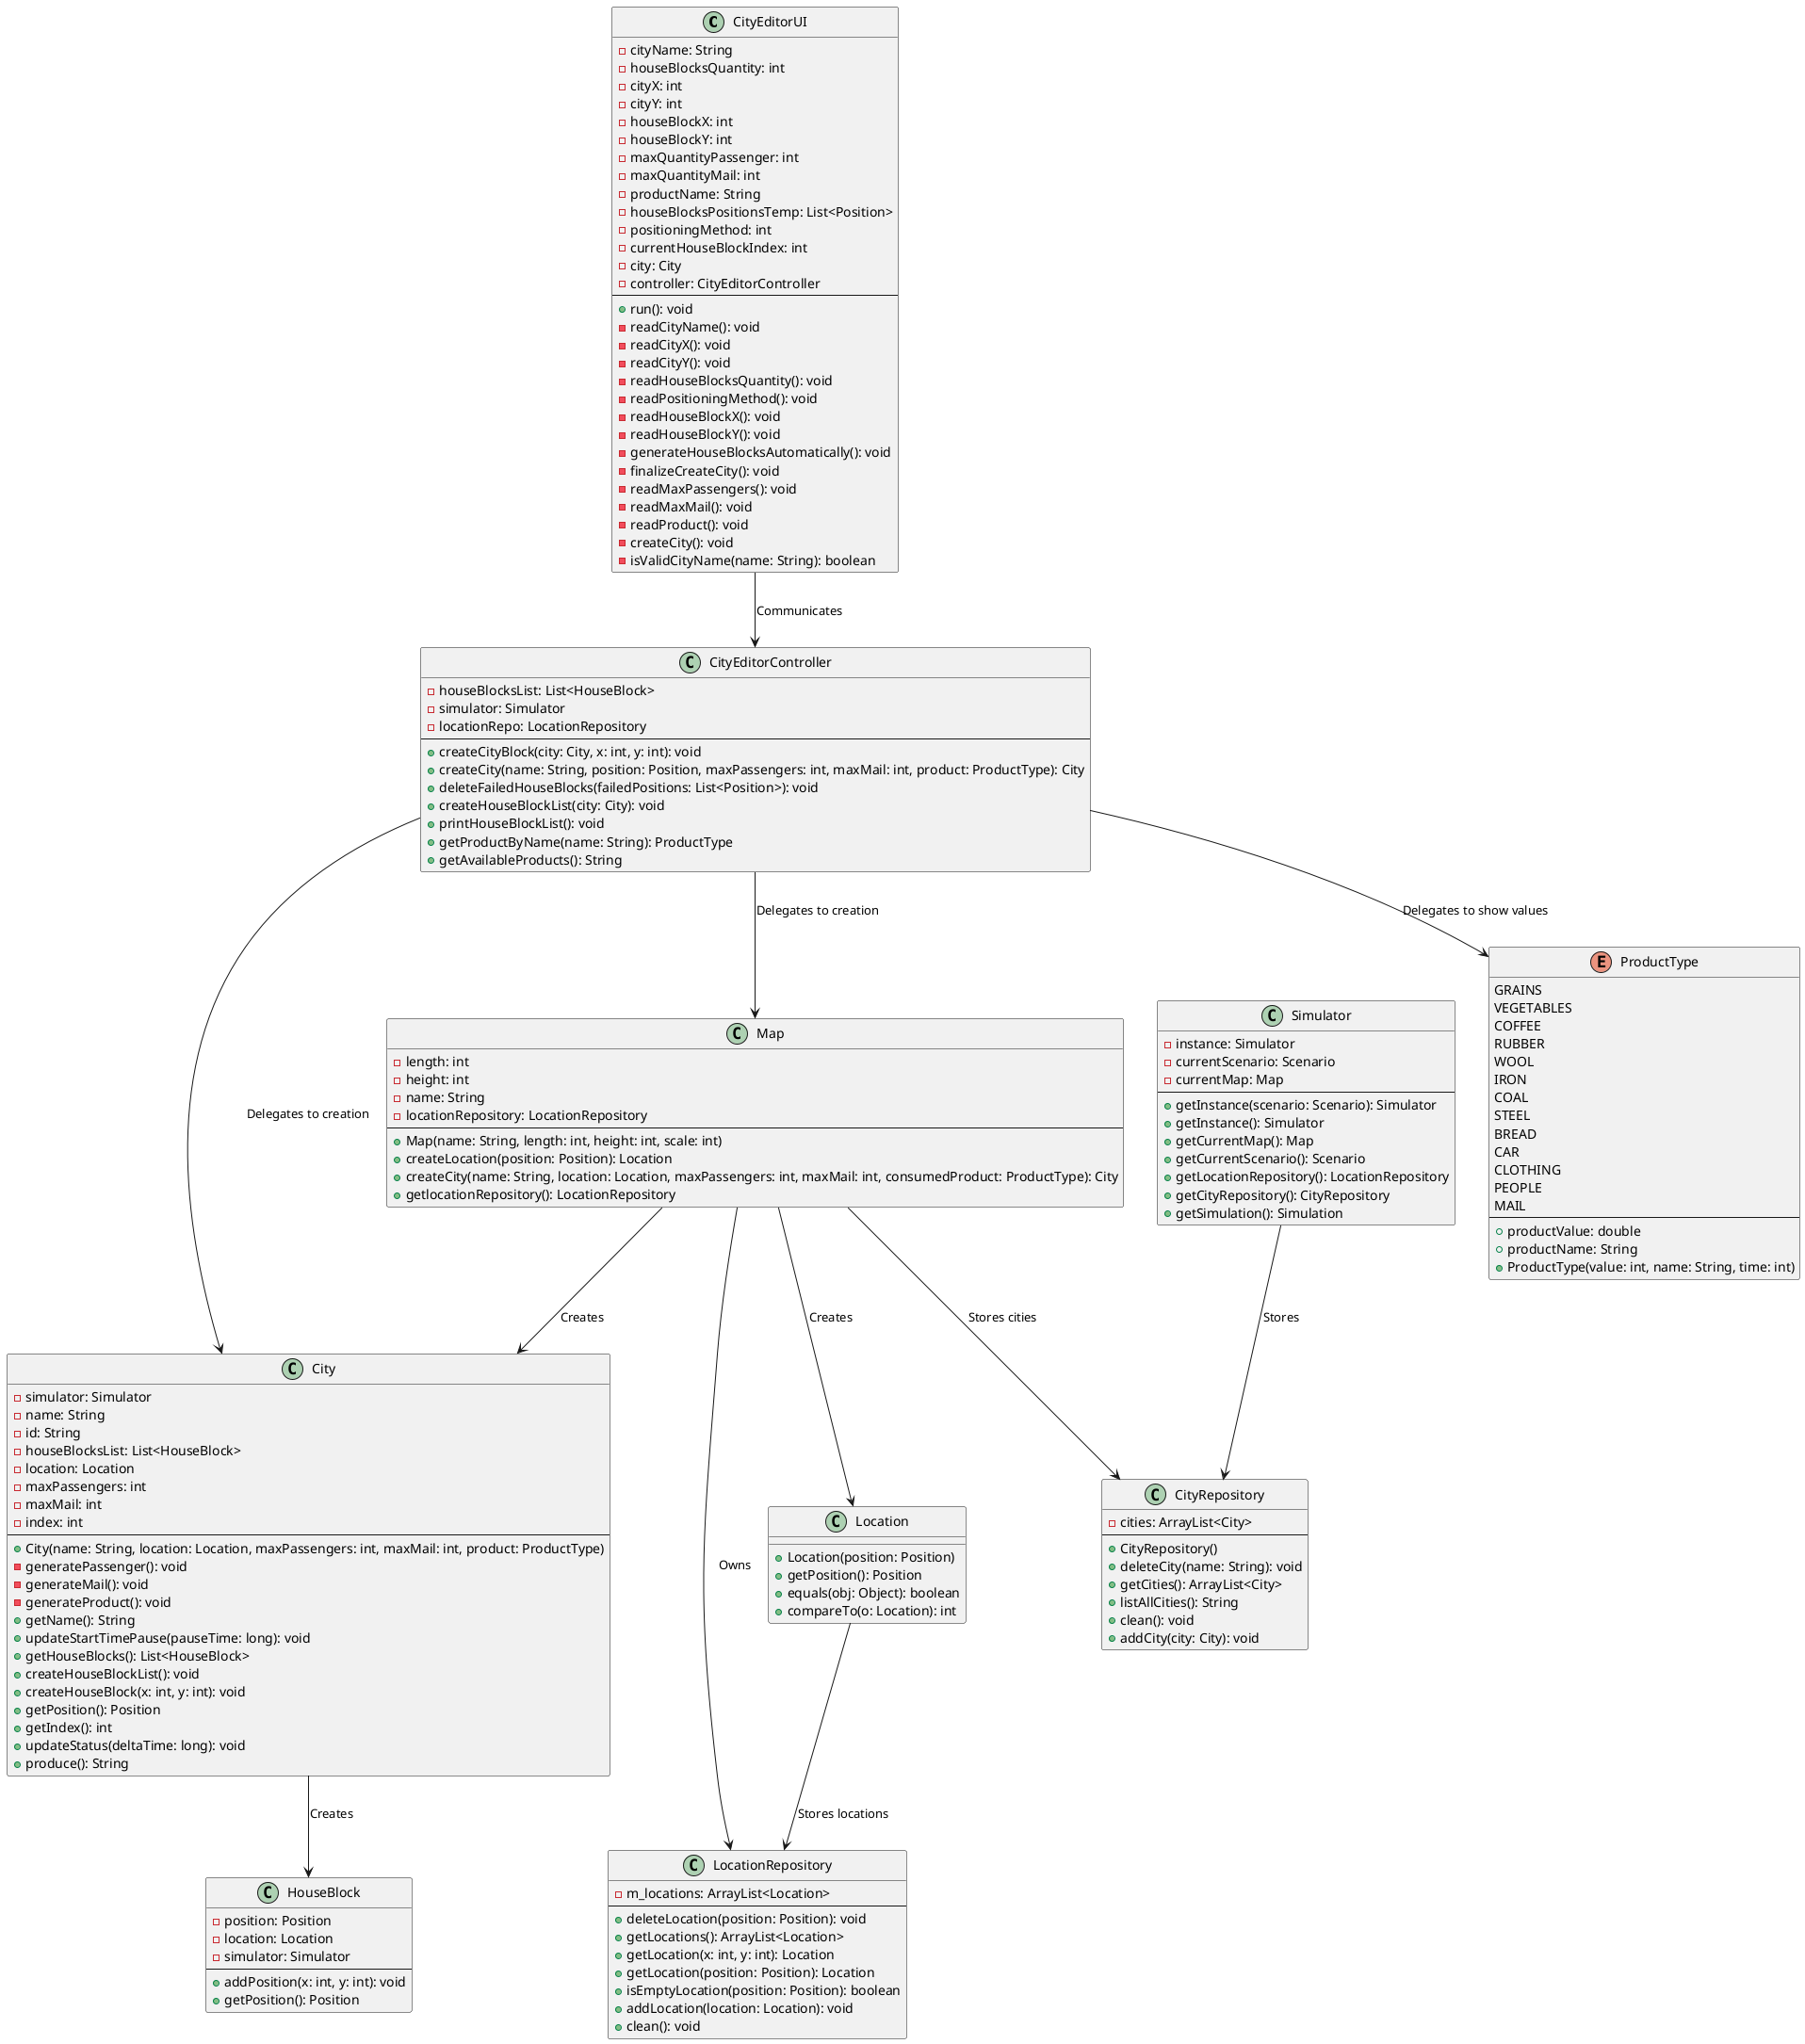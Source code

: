 @startuml

class CityEditorUI {
    - cityName: String
    - houseBlocksQuantity: int
    - cityX: int
    - cityY: int
    - houseBlockX: int
    - houseBlockY: int
    - maxQuantityPassenger: int
    - maxQuantityMail: int
    - productName: String
    - houseBlocksPositionsTemp: List<Position>
    - positioningMethod: int
    - currentHouseBlockIndex: int
    - city: City
    - controller: CityEditorController
    --
    + run(): void
    - readCityName(): void
    - readCityX(): void
    - readCityY(): void
    - readHouseBlocksQuantity(): void
    - readPositioningMethod(): void
    - readHouseBlockX(): void
    - readHouseBlockY(): void
    - generateHouseBlocksAutomatically(): void
    - finalizeCreateCity(): void
    - readMaxPassengers(): void
    - readMaxMail(): void
    - readProduct(): void
    - createCity(): void
    - isValidCityName(name: String): boolean
}

class CityEditorController {
    - houseBlocksList: List<HouseBlock>
    - simulator: Simulator
    - locationRepo: LocationRepository
    --
    + createCityBlock(city: City, x: int, y: int): void
    + createCity(name: String, position: Position, maxPassengers: int, maxMail: int, product: ProductType): City
    + deleteFailedHouseBlocks(failedPositions: List<Position>): void
    + createHouseBlockList(city: City): void
    + printHouseBlockList(): void
    + getProductByName(name: String): ProductType
    + getAvailableProducts(): String
}

class HouseBlock {
    - position: Position
    - location: Location
    - simulator: Simulator
    --
    + addPosition(x: int, y: int): void
    + getPosition(): Position
}

class Simulator {
    - instance: Simulator
    - currentScenario: Scenario
    - currentMap: Map
    --
    + getInstance(scenario: Scenario): Simulator
    + getInstance(): Simulator
    + getCurrentMap(): Map
    + getCurrentScenario(): Scenario
    + getLocationRepository(): LocationRepository
    + getCityRepository(): CityRepository
    + getSimulation(): Simulation
}

class LocationRepository {
    - m_locations: ArrayList<Location>
    --
    + deleteLocation(position: Position): void
    + getLocations(): ArrayList<Location>
    + getLocation(x: int, y: int): Location
    + getLocation(position: Position): Location
    + isEmptyLocation(position: Position): boolean
    + addLocation(location: Location): void
    + clean(): void
}

class City {
    - simulator: Simulator
    - name: String
    - id: String
    - houseBlocksList: List<HouseBlock>
    - location: Location
    - maxPassengers: int
    - maxMail: int
    - index: int
    --
    + City(name: String, location: Location, maxPassengers: int, maxMail: int, product: ProductType)
    - generatePassenger(): void
    - generateMail(): void
    - generateProduct(): void
    + getName(): String
    + updateStartTimePause(pauseTime: long): void
    + getHouseBlocks(): List<HouseBlock>
    + createHouseBlockList(): void
    + createHouseBlock(x: int, y: int): void
    + getPosition(): Position
    + getIndex(): int
    + updateStatus(deltaTime: long): void
    + produce(): String
}

class CityRepository {
    - cities: ArrayList<City>
    --
    + CityRepository()
    + deleteCity(name: String): void
    + getCities(): ArrayList<City>
    + listAllCities(): String
    + clean(): void
    + addCity(city: City): void
}

class Map {
    - length: int
    - height: int
    - name: String
    - locationRepository: LocationRepository
    --
    + Map(name: String, length: int, height: int, scale: int)
    + createLocation(position: Position): Location
    + createCity(name: String, location: Location, maxPassengers: int, maxMail: int, consumedProduct: ProductType): City
    + getlocationRepository(): LocationRepository
}

enum ProductType {
    GRAINS
    VEGETABLES
    COFFEE
    RUBBER
    WOOL
    IRON
    COAL
    STEEL
    BREAD
    CAR
    CLOTHING
    PEOPLE
    MAIL
    --
    + productValue: double
    + productName: String
    + ProductType(value: int, name: String, time: int)
}

class Location {
    + Location(position: Position)
    + getPosition(): Position
    + equals(obj: Object): boolean
    + compareTo(o: Location): int
}

CityEditorUI --> CityEditorController: Communicates
CityEditorController --> ProductType: Delegates to show values
CityEditorController --> Map: Delegates to creation
Map --> City: Creates
Map --> CityRepository: Stores cities
Map --> Location: Creates
Location --> LocationRepository: Stores locations
Map --> LocationRepository: Owns
Simulator --> CityRepository: Stores
CityEditorController --> City: Delegates to creation
City --> HouseBlock: Creates


@enduml